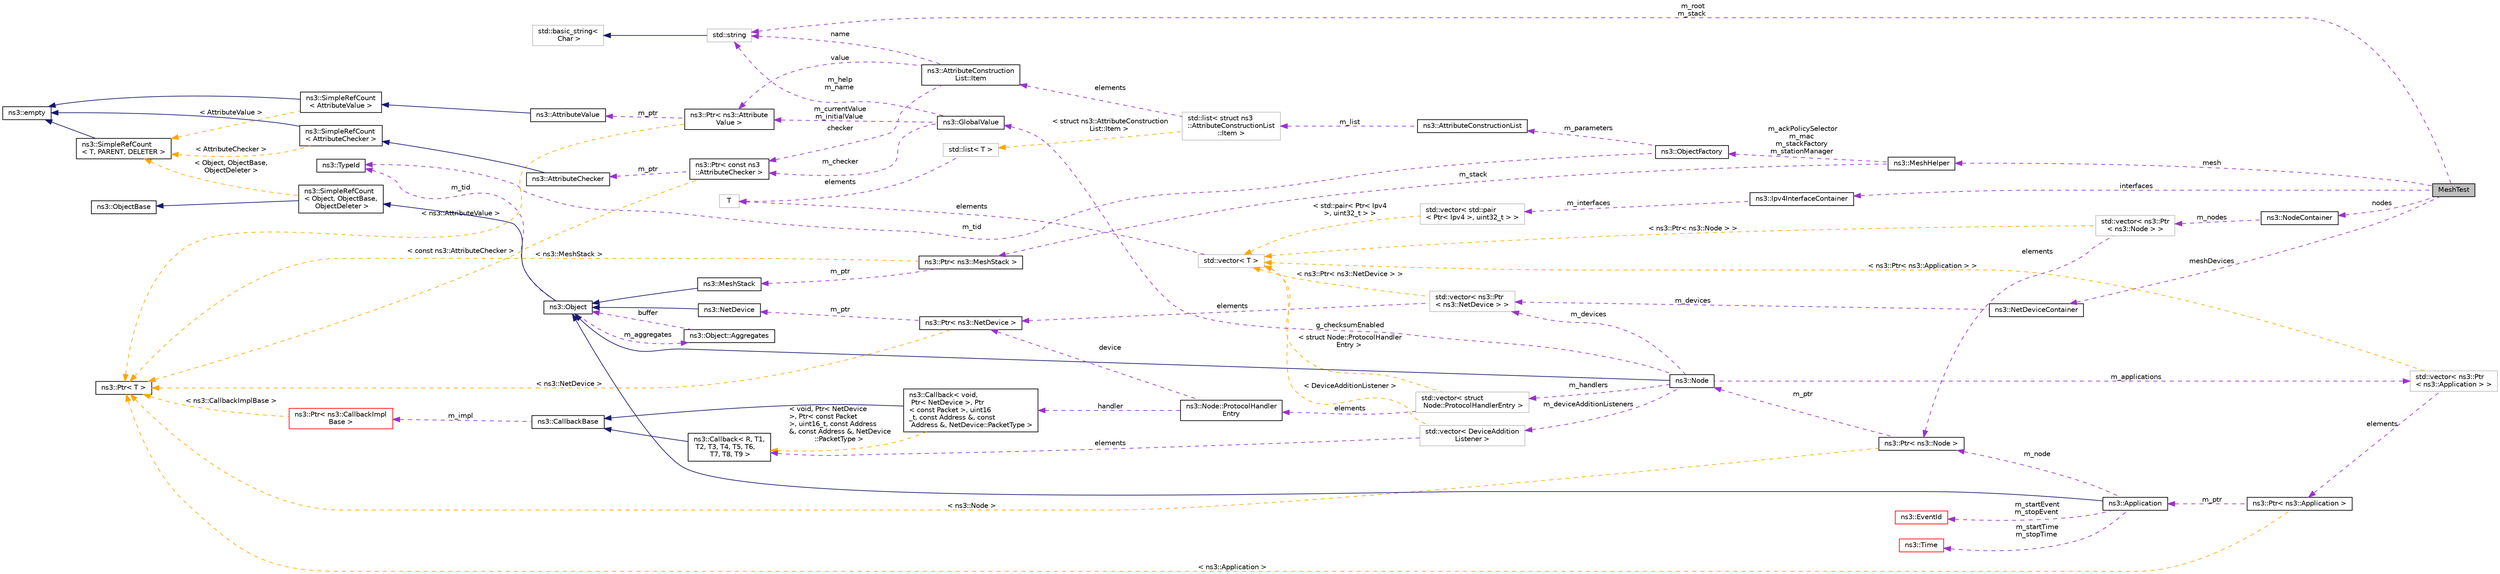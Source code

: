 digraph "MeshTest"
{
 // LATEX_PDF_SIZE
  edge [fontname="Helvetica",fontsize="10",labelfontname="Helvetica",labelfontsize="10"];
  node [fontname="Helvetica",fontsize="10",shape=record];
  rankdir="LR";
  Node1 [label="MeshTest",height=0.2,width=0.4,color="black", fillcolor="grey75", style="filled", fontcolor="black",tooltip="MeshTest class."];
  Node2 -> Node1 [dir="back",color="darkorchid3",fontsize="10",style="dashed",label=" interfaces" ,fontname="Helvetica"];
  Node2 [label="ns3::Ipv4InterfaceContainer",height=0.2,width=0.4,color="black", fillcolor="white", style="filled",URL="$classns3_1_1_ipv4_interface_container.html",tooltip="holds a vector of std::pair of Ptr<Ipv4> and interface index."];
  Node3 -> Node2 [dir="back",color="darkorchid3",fontsize="10",style="dashed",label=" m_interfaces" ,fontname="Helvetica"];
  Node3 [label="std::vector\< std::pair\l\< Ptr\< Ipv4 \>, uint32_t \> \>",height=0.2,width=0.4,color="grey75", fillcolor="white", style="filled",tooltip=" "];
  Node4 -> Node3 [dir="back",color="orange",fontsize="10",style="dashed",label=" \< std::pair\< Ptr\< Ipv4\l \>, uint32_t \> \>" ,fontname="Helvetica"];
  Node4 [label="std::vector\< T \>",height=0.2,width=0.4,color="grey75", fillcolor="white", style="filled",tooltip=" "];
  Node5 -> Node4 [dir="back",color="darkorchid3",fontsize="10",style="dashed",label=" elements" ,fontname="Helvetica"];
  Node5 [label="T",height=0.2,width=0.4,color="grey75", fillcolor="white", style="filled",tooltip=" "];
  Node6 -> Node1 [dir="back",color="darkorchid3",fontsize="10",style="dashed",label=" mesh" ,fontname="Helvetica"];
  Node6 [label="ns3::MeshHelper",height=0.2,width=0.4,color="black", fillcolor="white", style="filled",URL="$classns3_1_1_mesh_helper.html",tooltip="Helper to create IEEE 802.11s mesh networks."];
  Node7 -> Node6 [dir="back",color="darkorchid3",fontsize="10",style="dashed",label=" m_ackPolicySelector\nm_mac\nm_stackFactory\nm_stationManager" ,fontname="Helvetica"];
  Node7 [label="ns3::ObjectFactory",height=0.2,width=0.4,color="black", fillcolor="white", style="filled",URL="$classns3_1_1_object_factory.html",tooltip="Instantiate subclasses of ns3::Object."];
  Node8 -> Node7 [dir="back",color="darkorchid3",fontsize="10",style="dashed",label=" m_tid" ,fontname="Helvetica"];
  Node8 [label="ns3::TypeId",height=0.2,width=0.4,color="black", fillcolor="white", style="filled",URL="$classns3_1_1_type_id.html",tooltip="a unique identifier for an interface."];
  Node9 -> Node7 [dir="back",color="darkorchid3",fontsize="10",style="dashed",label=" m_parameters" ,fontname="Helvetica"];
  Node9 [label="ns3::AttributeConstructionList",height=0.2,width=0.4,color="black", fillcolor="white", style="filled",URL="$classns3_1_1_attribute_construction_list.html",tooltip="List of Attribute name, value and checker triples used to construct Objects."];
  Node10 -> Node9 [dir="back",color="darkorchid3",fontsize="10",style="dashed",label=" m_list" ,fontname="Helvetica"];
  Node10 [label="std::list\< struct ns3\l::AttributeConstructionList\l::Item \>",height=0.2,width=0.4,color="grey75", fillcolor="white", style="filled",tooltip=" "];
  Node11 -> Node10 [dir="back",color="darkorchid3",fontsize="10",style="dashed",label=" elements" ,fontname="Helvetica"];
  Node11 [label="ns3::AttributeConstruction\lList::Item",height=0.2,width=0.4,color="black", fillcolor="white", style="filled",URL="$structns3_1_1_attribute_construction_list_1_1_item.html",tooltip="A single Attribute triple."];
  Node12 -> Node11 [dir="back",color="darkorchid3",fontsize="10",style="dashed",label=" name" ,fontname="Helvetica"];
  Node12 [label="std::string",height=0.2,width=0.4,color="grey75", fillcolor="white", style="filled",tooltip=" "];
  Node13 -> Node12 [dir="back",color="midnightblue",fontsize="10",style="solid",fontname="Helvetica"];
  Node13 [label="std::basic_string\<\l Char \>",height=0.2,width=0.4,color="grey75", fillcolor="white", style="filled",tooltip=" "];
  Node14 -> Node11 [dir="back",color="darkorchid3",fontsize="10",style="dashed",label=" value" ,fontname="Helvetica"];
  Node14 [label="ns3::Ptr\< ns3::Attribute\lValue \>",height=0.2,width=0.4,color="black", fillcolor="white", style="filled",URL="$classns3_1_1_ptr.html",tooltip=" "];
  Node15 -> Node14 [dir="back",color="darkorchid3",fontsize="10",style="dashed",label=" m_ptr" ,fontname="Helvetica"];
  Node15 [label="ns3::AttributeValue",height=0.2,width=0.4,color="black", fillcolor="white", style="filled",URL="$classns3_1_1_attribute_value.html",tooltip="Hold a value for an Attribute."];
  Node16 -> Node15 [dir="back",color="midnightblue",fontsize="10",style="solid",fontname="Helvetica"];
  Node16 [label="ns3::SimpleRefCount\l\< AttributeValue \>",height=0.2,width=0.4,color="black", fillcolor="white", style="filled",URL="$classns3_1_1_simple_ref_count.html",tooltip=" "];
  Node17 -> Node16 [dir="back",color="midnightblue",fontsize="10",style="solid",fontname="Helvetica"];
  Node17 [label="ns3::empty",height=0.2,width=0.4,color="black", fillcolor="white", style="filled",URL="$classns3_1_1empty.html",tooltip="make Callback use a separate empty type"];
  Node18 -> Node16 [dir="back",color="orange",fontsize="10",style="dashed",label=" \< AttributeValue \>" ,fontname="Helvetica"];
  Node18 [label="ns3::SimpleRefCount\l\< T, PARENT, DELETER \>",height=0.2,width=0.4,color="black", fillcolor="white", style="filled",URL="$classns3_1_1_simple_ref_count.html",tooltip="A template-based reference counting class."];
  Node17 -> Node18 [dir="back",color="midnightblue",fontsize="10",style="solid",fontname="Helvetica"];
  Node19 -> Node14 [dir="back",color="orange",fontsize="10",style="dashed",label=" \< ns3::AttributeValue \>" ,fontname="Helvetica"];
  Node19 [label="ns3::Ptr\< T \>",height=0.2,width=0.4,color="black", fillcolor="white", style="filled",URL="$classns3_1_1_ptr.html",tooltip="Smart pointer class similar to boost::intrusive_ptr."];
  Node20 -> Node11 [dir="back",color="darkorchid3",fontsize="10",style="dashed",label=" checker" ,fontname="Helvetica"];
  Node20 [label="ns3::Ptr\< const ns3\l::AttributeChecker \>",height=0.2,width=0.4,color="black", fillcolor="white", style="filled",URL="$classns3_1_1_ptr.html",tooltip=" "];
  Node21 -> Node20 [dir="back",color="darkorchid3",fontsize="10",style="dashed",label=" m_ptr" ,fontname="Helvetica"];
  Node21 [label="ns3::AttributeChecker",height=0.2,width=0.4,color="black", fillcolor="white", style="filled",URL="$classns3_1_1_attribute_checker.html",tooltip="Represent the type of an attribute."];
  Node22 -> Node21 [dir="back",color="midnightblue",fontsize="10",style="solid",fontname="Helvetica"];
  Node22 [label="ns3::SimpleRefCount\l\< AttributeChecker \>",height=0.2,width=0.4,color="black", fillcolor="white", style="filled",URL="$classns3_1_1_simple_ref_count.html",tooltip=" "];
  Node17 -> Node22 [dir="back",color="midnightblue",fontsize="10",style="solid",fontname="Helvetica"];
  Node18 -> Node22 [dir="back",color="orange",fontsize="10",style="dashed",label=" \< AttributeChecker \>" ,fontname="Helvetica"];
  Node19 -> Node20 [dir="back",color="orange",fontsize="10",style="dashed",label=" \< const ns3::AttributeChecker \>" ,fontname="Helvetica"];
  Node23 -> Node10 [dir="back",color="orange",fontsize="10",style="dashed",label=" \< struct ns3::AttributeConstruction\lList::Item \>" ,fontname="Helvetica"];
  Node23 [label="std::list\< T \>",height=0.2,width=0.4,color="grey75", fillcolor="white", style="filled",tooltip=" "];
  Node5 -> Node23 [dir="back",color="darkorchid3",fontsize="10",style="dashed",label=" elements" ,fontname="Helvetica"];
  Node24 -> Node6 [dir="back",color="darkorchid3",fontsize="10",style="dashed",label=" m_stack" ,fontname="Helvetica"];
  Node24 [label="ns3::Ptr\< ns3::MeshStack \>",height=0.2,width=0.4,color="black", fillcolor="white", style="filled",URL="$classns3_1_1_ptr.html",tooltip=" "];
  Node25 -> Node24 [dir="back",color="darkorchid3",fontsize="10",style="dashed",label=" m_ptr" ,fontname="Helvetica"];
  Node25 [label="ns3::MeshStack",height=0.2,width=0.4,color="black", fillcolor="white", style="filled",URL="$classns3_1_1_mesh_stack.html",tooltip="Prototype for class, which helps to install MAC-layer routing stack to ns3::MeshPointDevice."];
  Node26 -> Node25 [dir="back",color="midnightblue",fontsize="10",style="solid",fontname="Helvetica"];
  Node26 [label="ns3::Object",height=0.2,width=0.4,color="black", fillcolor="white", style="filled",URL="$classns3_1_1_object.html",tooltip="A base class which provides memory management and object aggregation."];
  Node27 -> Node26 [dir="back",color="midnightblue",fontsize="10",style="solid",fontname="Helvetica"];
  Node27 [label="ns3::SimpleRefCount\l\< Object, ObjectBase,\l ObjectDeleter \>",height=0.2,width=0.4,color="black", fillcolor="white", style="filled",URL="$classns3_1_1_simple_ref_count.html",tooltip=" "];
  Node28 -> Node27 [dir="back",color="midnightblue",fontsize="10",style="solid",fontname="Helvetica"];
  Node28 [label="ns3::ObjectBase",height=0.2,width=0.4,color="black", fillcolor="white", style="filled",URL="$classns3_1_1_object_base.html",tooltip="Anchor the ns-3 type and attribute system."];
  Node18 -> Node27 [dir="back",color="orange",fontsize="10",style="dashed",label=" \< Object, ObjectBase,\l ObjectDeleter \>" ,fontname="Helvetica"];
  Node8 -> Node26 [dir="back",color="darkorchid3",fontsize="10",style="dashed",label=" m_tid" ,fontname="Helvetica"];
  Node29 -> Node26 [dir="back",color="darkorchid3",fontsize="10",style="dashed",label=" m_aggregates" ,fontname="Helvetica"];
  Node29 [label="ns3::Object::Aggregates",height=0.2,width=0.4,color="black", fillcolor="white", style="filled",URL="$structns3_1_1_object_1_1_aggregates.html",tooltip="The list of Objects aggregated to this one."];
  Node26 -> Node29 [dir="back",color="darkorchid3",fontsize="10",style="dashed",label=" buffer" ,fontname="Helvetica"];
  Node19 -> Node24 [dir="back",color="orange",fontsize="10",style="dashed",label=" \< ns3::MeshStack \>" ,fontname="Helvetica"];
  Node30 -> Node1 [dir="back",color="darkorchid3",fontsize="10",style="dashed",label=" meshDevices" ,fontname="Helvetica"];
  Node30 [label="ns3::NetDeviceContainer",height=0.2,width=0.4,color="black", fillcolor="white", style="filled",URL="$classns3_1_1_net_device_container.html",tooltip="holds a vector of ns3::NetDevice pointers"];
  Node31 -> Node30 [dir="back",color="darkorchid3",fontsize="10",style="dashed",label=" m_devices" ,fontname="Helvetica"];
  Node31 [label="std::vector\< ns3::Ptr\l\< ns3::NetDevice \> \>",height=0.2,width=0.4,color="grey75", fillcolor="white", style="filled",tooltip=" "];
  Node32 -> Node31 [dir="back",color="darkorchid3",fontsize="10",style="dashed",label=" elements" ,fontname="Helvetica"];
  Node32 [label="ns3::Ptr\< ns3::NetDevice \>",height=0.2,width=0.4,color="black", fillcolor="white", style="filled",URL="$classns3_1_1_ptr.html",tooltip=" "];
  Node33 -> Node32 [dir="back",color="darkorchid3",fontsize="10",style="dashed",label=" m_ptr" ,fontname="Helvetica"];
  Node33 [label="ns3::NetDevice",height=0.2,width=0.4,color="black", fillcolor="white", style="filled",URL="$classns3_1_1_net_device.html",tooltip="Network layer to device interface."];
  Node26 -> Node33 [dir="back",color="midnightblue",fontsize="10",style="solid",fontname="Helvetica"];
  Node19 -> Node32 [dir="back",color="orange",fontsize="10",style="dashed",label=" \< ns3::NetDevice \>" ,fontname="Helvetica"];
  Node4 -> Node31 [dir="back",color="orange",fontsize="10",style="dashed",label=" \< ns3::Ptr\< ns3::NetDevice \> \>" ,fontname="Helvetica"];
  Node12 -> Node1 [dir="back",color="darkorchid3",fontsize="10",style="dashed",label=" m_root\nm_stack" ,fontname="Helvetica"];
  Node34 -> Node1 [dir="back",color="darkorchid3",fontsize="10",style="dashed",label=" nodes" ,fontname="Helvetica"];
  Node34 [label="ns3::NodeContainer",height=0.2,width=0.4,color="black", fillcolor="white", style="filled",URL="$classns3_1_1_node_container.html",tooltip="keep track of a set of node pointers."];
  Node35 -> Node34 [dir="back",color="darkorchid3",fontsize="10",style="dashed",label=" m_nodes" ,fontname="Helvetica"];
  Node35 [label="std::vector\< ns3::Ptr\l\< ns3::Node \> \>",height=0.2,width=0.4,color="grey75", fillcolor="white", style="filled",tooltip=" "];
  Node36 -> Node35 [dir="back",color="darkorchid3",fontsize="10",style="dashed",label=" elements" ,fontname="Helvetica"];
  Node36 [label="ns3::Ptr\< ns3::Node \>",height=0.2,width=0.4,color="black", fillcolor="white", style="filled",URL="$classns3_1_1_ptr.html",tooltip=" "];
  Node37 -> Node36 [dir="back",color="darkorchid3",fontsize="10",style="dashed",label=" m_ptr" ,fontname="Helvetica"];
  Node37 [label="ns3::Node",height=0.2,width=0.4,color="black", fillcolor="white", style="filled",URL="$classns3_1_1_node.html",tooltip="A network Node."];
  Node26 -> Node37 [dir="back",color="midnightblue",fontsize="10",style="solid",fontname="Helvetica"];
  Node38 -> Node37 [dir="back",color="darkorchid3",fontsize="10",style="dashed",label=" m_applications" ,fontname="Helvetica"];
  Node38 [label="std::vector\< ns3::Ptr\l\< ns3::Application \> \>",height=0.2,width=0.4,color="grey75", fillcolor="white", style="filled",tooltip=" "];
  Node39 -> Node38 [dir="back",color="darkorchid3",fontsize="10",style="dashed",label=" elements" ,fontname="Helvetica"];
  Node39 [label="ns3::Ptr\< ns3::Application \>",height=0.2,width=0.4,color="black", fillcolor="white", style="filled",URL="$classns3_1_1_ptr.html",tooltip=" "];
  Node40 -> Node39 [dir="back",color="darkorchid3",fontsize="10",style="dashed",label=" m_ptr" ,fontname="Helvetica"];
  Node40 [label="ns3::Application",height=0.2,width=0.4,color="black", fillcolor="white", style="filled",URL="$classns3_1_1_application.html",tooltip="The base class for all ns3 applications."];
  Node26 -> Node40 [dir="back",color="midnightblue",fontsize="10",style="solid",fontname="Helvetica"];
  Node41 -> Node40 [dir="back",color="darkorchid3",fontsize="10",style="dashed",label=" m_startEvent\nm_stopEvent" ,fontname="Helvetica"];
  Node41 [label="ns3::EventId",height=0.2,width=0.4,color="red", fillcolor="white", style="filled",URL="$classns3_1_1_event_id.html",tooltip="An identifier for simulation events."];
  Node36 -> Node40 [dir="back",color="darkorchid3",fontsize="10",style="dashed",label=" m_node" ,fontname="Helvetica"];
  Node45 -> Node40 [dir="back",color="darkorchid3",fontsize="10",style="dashed",label=" m_startTime\nm_stopTime" ,fontname="Helvetica"];
  Node45 [label="ns3::Time",height=0.2,width=0.4,color="red", fillcolor="white", style="filled",URL="$classns3_1_1_time.html",tooltip="Simulation virtual time values and global simulation resolution."];
  Node19 -> Node39 [dir="back",color="orange",fontsize="10",style="dashed",label=" \< ns3::Application \>" ,fontname="Helvetica"];
  Node4 -> Node38 [dir="back",color="orange",fontsize="10",style="dashed",label=" \< ns3::Ptr\< ns3::Application \> \>" ,fontname="Helvetica"];
  Node31 -> Node37 [dir="back",color="darkorchid3",fontsize="10",style="dashed",label=" m_devices" ,fontname="Helvetica"];
  Node48 -> Node37 [dir="back",color="darkorchid3",fontsize="10",style="dashed",label=" g_checksumEnabled" ,fontname="Helvetica"];
  Node48 [label="ns3::GlobalValue",height=0.2,width=0.4,color="black", fillcolor="white", style="filled",URL="$classns3_1_1_global_value.html",tooltip="Hold a so-called 'global value'."];
  Node14 -> Node48 [dir="back",color="darkorchid3",fontsize="10",style="dashed",label=" m_currentValue\nm_initialValue" ,fontname="Helvetica"];
  Node12 -> Node48 [dir="back",color="darkorchid3",fontsize="10",style="dashed",label=" m_help\nm_name" ,fontname="Helvetica"];
  Node20 -> Node48 [dir="back",color="darkorchid3",fontsize="10",style="dashed",label=" m_checker" ,fontname="Helvetica"];
  Node49 -> Node37 [dir="back",color="darkorchid3",fontsize="10",style="dashed",label=" m_handlers" ,fontname="Helvetica"];
  Node49 [label="std::vector\< struct\l Node::ProtocolHandlerEntry \>",height=0.2,width=0.4,color="grey75", fillcolor="white", style="filled",tooltip=" "];
  Node50 -> Node49 [dir="back",color="darkorchid3",fontsize="10",style="dashed",label=" elements" ,fontname="Helvetica"];
  Node50 [label="ns3::Node::ProtocolHandler\lEntry",height=0.2,width=0.4,color="black", fillcolor="white", style="filled",URL="$structns3_1_1_node_1_1_protocol_handler_entry.html",tooltip="Protocol handler entry."];
  Node51 -> Node50 [dir="back",color="darkorchid3",fontsize="10",style="dashed",label=" handler" ,fontname="Helvetica"];
  Node51 [label="ns3::Callback\< void,\l Ptr\< NetDevice \>, Ptr\l\< const Packet \>, uint16\l_t, const Address &, const\l Address &, NetDevice::PacketType \>",height=0.2,width=0.4,color="black", fillcolor="white", style="filled",URL="$classns3_1_1_callback.html",tooltip=" "];
  Node52 -> Node51 [dir="back",color="midnightblue",fontsize="10",style="solid",fontname="Helvetica"];
  Node52 [label="ns3::CallbackBase",height=0.2,width=0.4,color="black", fillcolor="white", style="filled",URL="$classns3_1_1_callback_base.html",tooltip="Base class for Callback class."];
  Node53 -> Node52 [dir="back",color="darkorchid3",fontsize="10",style="dashed",label=" m_impl" ,fontname="Helvetica"];
  Node53 [label="ns3::Ptr\< ns3::CallbackImpl\lBase \>",height=0.2,width=0.4,color="red", fillcolor="white", style="filled",URL="$classns3_1_1_ptr.html",tooltip=" "];
  Node19 -> Node53 [dir="back",color="orange",fontsize="10",style="dashed",label=" \< ns3::CallbackImplBase \>" ,fontname="Helvetica"];
  Node56 -> Node51 [dir="back",color="orange",fontsize="10",style="dashed",label=" \< void, Ptr\< NetDevice\l \>, Ptr\< const Packet\l \>, uint16_t, const Address\l &, const Address &, NetDevice\l::PacketType \>" ,fontname="Helvetica"];
  Node56 [label="ns3::Callback\< R, T1,\l T2, T3, T4, T5, T6,\l T7, T8, T9 \>",height=0.2,width=0.4,color="black", fillcolor="white", style="filled",URL="$classns3_1_1_callback.html",tooltip="Callback template class."];
  Node52 -> Node56 [dir="back",color="midnightblue",fontsize="10",style="solid",fontname="Helvetica"];
  Node32 -> Node50 [dir="back",color="darkorchid3",fontsize="10",style="dashed",label=" device" ,fontname="Helvetica"];
  Node4 -> Node49 [dir="back",color="orange",fontsize="10",style="dashed",label=" \< struct Node::ProtocolHandler\lEntry \>" ,fontname="Helvetica"];
  Node57 -> Node37 [dir="back",color="darkorchid3",fontsize="10",style="dashed",label=" m_deviceAdditionListeners" ,fontname="Helvetica"];
  Node57 [label="std::vector\< DeviceAddition\lListener \>",height=0.2,width=0.4,color="grey75", fillcolor="white", style="filled",tooltip=" "];
  Node56 -> Node57 [dir="back",color="darkorchid3",fontsize="10",style="dashed",label=" elements" ,fontname="Helvetica"];
  Node4 -> Node57 [dir="back",color="orange",fontsize="10",style="dashed",label=" \< DeviceAdditionListener \>" ,fontname="Helvetica"];
  Node19 -> Node36 [dir="back",color="orange",fontsize="10",style="dashed",label=" \< ns3::Node \>" ,fontname="Helvetica"];
  Node4 -> Node35 [dir="back",color="orange",fontsize="10",style="dashed",label=" \< ns3::Ptr\< ns3::Node \> \>" ,fontname="Helvetica"];
}

